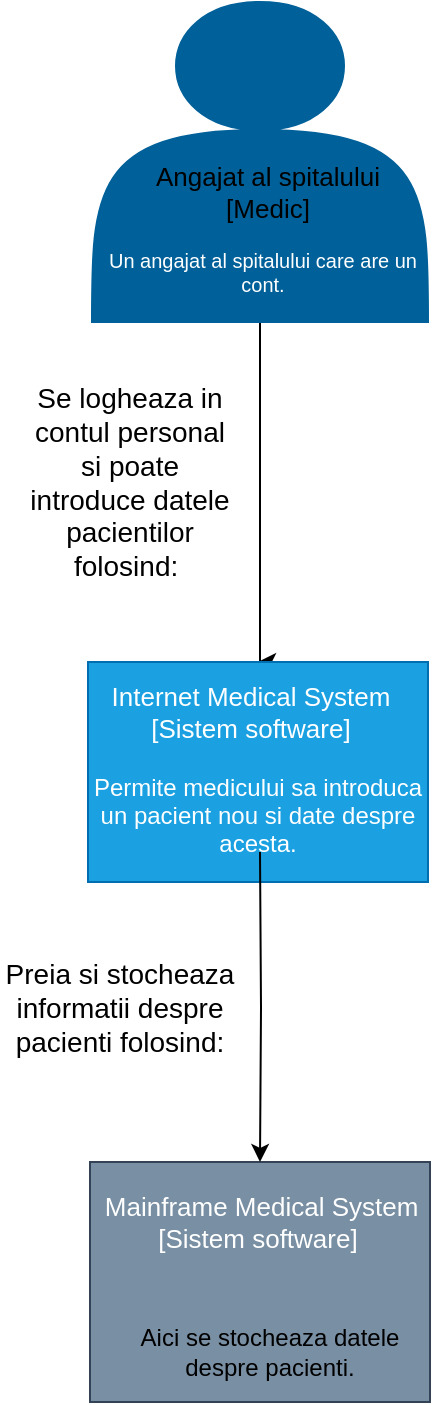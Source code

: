 <mxfile version="12.2.6" type="device" pages="3"><diagram id="5iR_Pse9yT532EaN5kwK" name="Context"><mxGraphModel dx="854" dy="429" grid="1" gridSize="10" guides="1" tooltips="1" connect="1" arrows="1" fold="1" page="1" pageScale="1" pageWidth="850" pageHeight="1100" math="0" shadow="0"><root><mxCell id="0"/><mxCell id="1" parent="0"/><mxCell id="A3nldjU91SrFY1ddSnld-18" style="edgeStyle=orthogonalEdgeStyle;rounded=0;orthogonalLoop=1;jettySize=auto;html=1;exitX=0.5;exitY=1;exitDx=0;exitDy=0;entryX=0.5;entryY=0;entryDx=0;entryDy=0;fontSize=13;fontColor=#FFFFFF;" parent="1" source="A3nldjU91SrFY1ddSnld-1" target="A3nldjU91SrFY1ddSnld-2" edge="1"><mxGeometry relative="1" as="geometry"><Array as="points"><mxPoint x="435" y="270"/><mxPoint x="435" y="270"/></Array></mxGeometry></mxCell><mxCell id="A3nldjU91SrFY1ddSnld-1" value="" style="shape=actor;whiteSpace=wrap;html=1;fillColor=#006099;strokeColor=#006099;fontColor=#ffffff;gradientColor=none;shadow=0;" parent="1" vertex="1"><mxGeometry x="351" width="168" height="160" as="geometry"/></mxCell><mxCell id="A3nldjU91SrFY1ddSnld-2" value="&lt;br&gt;&lt;br&gt;&lt;br&gt;Permite medicului sa introduca un pacient nou si date despre acesta." style="rounded=0;whiteSpace=wrap;html=1;fillColor=#1ba1e2;strokeColor=#006EAF;fontColor=#ffffff;" parent="1" vertex="1"><mxGeometry x="349" y="330" width="170" height="110" as="geometry"/></mxCell><mxCell id="A3nldjU91SrFY1ddSnld-3" value="" style="rounded=0;whiteSpace=wrap;html=1;fillColor=#798FA3;strokeColor=#314354;fontColor=#ffffff;" parent="1" vertex="1"><mxGeometry x="350" y="580" width="170" height="120" as="geometry"/></mxCell><mxCell id="A3nldjU91SrFY1ddSnld-6" value="Angajat al spitalului&lt;br&gt;[Medic]" style="text;html=1;strokeColor=none;fillColor=none;align=center;verticalAlign=middle;whiteSpace=wrap;rounded=0;shadow=0;fontSize=13;" parent="1" vertex="1"><mxGeometry x="370" y="70" width="138" height="50" as="geometry"/></mxCell><mxCell id="A3nldjU91SrFY1ddSnld-7" value="Un angajat al spitalului care are un cont." style="text;html=1;strokeColor=none;fillColor=none;align=center;verticalAlign=middle;whiteSpace=wrap;rounded=0;shadow=0;fontColor=#FFFFFF;fontSize=10;" parent="1" vertex="1"><mxGeometry x="354" y="120" width="165" height="30" as="geometry"/></mxCell><mxCell id="A3nldjU91SrFY1ddSnld-8" value="Internet Medical System&lt;br&gt;[Sistem software]" style="text;html=1;strokeColor=none;fillColor=none;align=center;verticalAlign=middle;whiteSpace=wrap;rounded=0;shadow=0;fontSize=13;fontColor=#FFFFFF;" parent="1" vertex="1"><mxGeometry x="356" y="350" width="149" height="10" as="geometry"/></mxCell><mxCell id="A3nldjU91SrFY1ddSnld-19" style="edgeStyle=orthogonalEdgeStyle;rounded=0;orthogonalLoop=1;jettySize=auto;html=1;entryX=0.5;entryY=0;entryDx=0;entryDy=0;fontSize=13;fontColor=#FFFFFF;" parent="1" target="A3nldjU91SrFY1ddSnld-3" edge="1"><mxGeometry relative="1" as="geometry"><mxPoint x="435" y="425" as="sourcePoint"/></mxGeometry></mxCell><mxCell id="A3nldjU91SrFY1ddSnld-12" value="&amp;nbsp;Mainframe Medical System&lt;br&gt;[Sistem software]" style="text;html=1;strokeColor=none;fillColor=none;align=center;verticalAlign=middle;whiteSpace=wrap;rounded=0;shadow=0;fontSize=13;fontColor=#FFFFFF;" parent="1" vertex="1"><mxGeometry x="349" y="590" width="170" height="40" as="geometry"/></mxCell><mxCell id="A3nldjU91SrFY1ddSnld-30" value="Se logheaza in contul personal si poate introduce datele pacientilor folosind:&amp;nbsp;" style="text;html=1;strokeColor=none;fillColor=none;align=center;verticalAlign=middle;whiteSpace=wrap;rounded=0;shadow=0;fontSize=14;fontColor=#000000;" parent="1" vertex="1"><mxGeometry x="315" y="202.5" width="110" height="75" as="geometry"/></mxCell><mxCell id="A3nldjU91SrFY1ddSnld-32" value="Preia si stocheaza informatii despre pacienti folosind:" style="text;html=1;strokeColor=none;fillColor=none;align=center;verticalAlign=middle;whiteSpace=wrap;rounded=0;shadow=0;fontSize=14;fontColor=#000000;" parent="1" vertex="1"><mxGeometry x="305" y="482.5" width="120" height="40" as="geometry"/></mxCell><mxCell id="P98qiodETCv6TaypHY2X-1" value="Aici se stocheaza datele despre pacienti." style="text;html=1;strokeColor=none;fillColor=none;align=center;verticalAlign=middle;whiteSpace=wrap;rounded=0;" vertex="1" parent="1"><mxGeometry x="370" y="660" width="140" height="30" as="geometry"/></mxCell></root></mxGraphModel></diagram><diagram name="Container" id="M-k7rPEho-JzsTctESgU"><mxGraphModel dx="2205" dy="1853" grid="1" gridSize="10" guides="1" tooltips="1" connect="1" arrows="1" fold="1" page="1" pageScale="1" pageWidth="850" pageHeight="1100" math="0" shadow="0"><root><mxCell id="ddfkY31VcKpgXVbiMTNV-0"/><mxCell id="ddfkY31VcKpgXVbiMTNV-1" parent="ddfkY31VcKpgXVbiMTNV-0"/><mxCell id="ddfkY31VcKpgXVbiMTNV-3" value="" style="shape=actor;whiteSpace=wrap;html=1;fillColor=#006099;strokeColor=#006099;fontColor=#ffffff;gradientColor=none;shadow=0;" parent="ddfkY31VcKpgXVbiMTNV-1" vertex="1"><mxGeometry x="170" y="-40" width="169" height="150" as="geometry"/></mxCell><mxCell id="ddfkY31VcKpgXVbiMTNV-4" value="" style="rounded=0;whiteSpace=wrap;html=1;fillColor=#1ba1e2;strokeColor=#006EAF;fontColor=#ffffff;" parent="ddfkY31VcKpgXVbiMTNV-1" vertex="1"><mxGeometry x="353.5" y="470" width="170" height="110" as="geometry"/></mxCell><mxCell id="ddfkY31VcKpgXVbiMTNV-5" value="" style="rounded=0;whiteSpace=wrap;html=1;fillColor=#798FA3;strokeColor=#314354;fontColor=#ffffff;" parent="ddfkY31VcKpgXVbiMTNV-1" vertex="1"><mxGeometry x="680" y="485" width="170" height="120" as="geometry"/></mxCell><mxCell id="ddfkY31VcKpgXVbiMTNV-7" value="&lt;font color=&quot;#ffffff&quot; style=&quot;font-size: 13px;&quot;&gt;Company Employee&lt;br style=&quot;font-size: 13px;&quot;&gt;[Person]&lt;br style=&quot;font-size: 13px;&quot;&gt;&lt;/font&gt;" style="text;html=1;strokeColor=none;fillColor=none;align=center;verticalAlign=middle;whiteSpace=wrap;rounded=0;shadow=0;fontSize=13;" parent="ddfkY31VcKpgXVbiMTNV-1" vertex="1"><mxGeometry x="185.5" y="20" width="138" height="50" as="geometry"/></mxCell><mxCell id="ddfkY31VcKpgXVbiMTNV-8" value="An employee of the company with personal account" style="text;html=1;strokeColor=none;fillColor=none;align=center;verticalAlign=middle;whiteSpace=wrap;rounded=0;shadow=0;fontColor=#FFFFFF;fontSize=10;" parent="ddfkY31VcKpgXVbiMTNV-1" vertex="1"><mxGeometry x="177.5" y="70" width="165" height="30" as="geometry"/></mxCell><mxCell id="ddfkY31VcKpgXVbiMTNV-12" value="Mainframe Medical System&lt;br&gt;[Software System]" style="text;html=1;strokeColor=none;fillColor=none;align=center;verticalAlign=middle;whiteSpace=wrap;rounded=0;shadow=0;fontSize=13;fontColor=#FFFFFF;" parent="ddfkY31VcKpgXVbiMTNV-1" vertex="1"><mxGeometry x="680" y="495" width="170" height="40" as="geometry"/></mxCell><mxCell id="ddfkY31VcKpgXVbiMTNV-13" value="Stores all the information about employees, accounts, sick leaves, etc." style="text;html=1;strokeColor=none;fillColor=none;align=center;verticalAlign=middle;whiteSpace=wrap;rounded=0;shadow=0;fontSize=10;fontColor=#FFFFFF;" parent="ddfkY31VcKpgXVbiMTNV-1" vertex="1"><mxGeometry x="685" y="545" width="160" height="50" as="geometry"/></mxCell><mxCell id="ddfkY31VcKpgXVbiMTNV-14" value="E-mail System&lt;br style=&quot;font-size: 13px;&quot;&gt;[Software System]" style="text;html=1;strokeColor=none;fillColor=none;align=center;verticalAlign=middle;whiteSpace=wrap;rounded=0;shadow=0;fontSize=13;fontColor=#FFFFFF;" parent="ddfkY31VcKpgXVbiMTNV-1" vertex="1"><mxGeometry x="705" y="170" width="110" height="20" as="geometry"/></mxCell><mxCell id="ddfkY31VcKpgXVbiMTNV-18" value="&lt;font style=&quot;font-size: 12px&quot;&gt;Views account details and take sick leave using&lt;/font&gt;" style="text;html=1;strokeColor=none;fillColor=none;align=center;verticalAlign=middle;whiteSpace=wrap;rounded=0;shadow=0;fontSize=14;fontColor=#000000;" parent="ddfkY31VcKpgXVbiMTNV-1" vertex="1"><mxGeometry x="371" y="142.5" width="107" height="75" as="geometry"/></mxCell><mxCell id="ZtqqI10viHrYQgsUtROz-1" value="" style="rounded=0;whiteSpace=wrap;html=1;fillColor=#1ba1e2;strokeColor=#006EAF;fontColor=#ffffff;" parent="ddfkY31VcKpgXVbiMTNV-1" vertex="1"><mxGeometry x="355.5" y="660" width="170" height="110" as="geometry"/></mxCell><mxCell id="ZtqqI10viHrYQgsUtROz-2" value="" style="rounded=0;whiteSpace=wrap;html=1;fillColor=#1ba1e2;strokeColor=#006EAF;fontColor=#ffffff;" parent="ddfkY31VcKpgXVbiMTNV-1" vertex="1"><mxGeometry x="350" y="275" width="170" height="110" as="geometry"/></mxCell><mxCell id="ZtqqI10viHrYQgsUtROz-3" value="" style="rounded=0;whiteSpace=wrap;html=1;fillColor=#1ba1e2;strokeColor=#006EAF;fontColor=#ffffff;" parent="ddfkY31VcKpgXVbiMTNV-1" vertex="1"><mxGeometry x="10" y="275" width="170" height="110" as="geometry"/></mxCell><mxCell id="ZtqqI10viHrYQgsUtROz-4" value="" style="shape=cylinder;whiteSpace=wrap;html=1;boundedLbl=1;backgroundOutline=1;strokeColor=#FFFFFF;fillColor=#1BA1E2;" parent="ddfkY31VcKpgXVbiMTNV-1" vertex="1"><mxGeometry x="-10" y="580" width="190" height="120" as="geometry"/></mxCell><mxCell id="ZtqqI10viHrYQgsUtROz-5" value="&lt;font color=&quot;#ffffff&quot; style=&quot;font-size: 13px&quot;&gt;Web Application&lt;br&gt;[Container:]&lt;/font&gt;" style="text;html=1;strokeColor=none;fillColor=none;align=center;verticalAlign=middle;whiteSpace=wrap;rounded=0;" parent="ddfkY31VcKpgXVbiMTNV-1" vertex="1"><mxGeometry x="10" y="290" width="160" height="30" as="geometry"/></mxCell><mxCell id="ZtqqI10viHrYQgsUtROz-6" value="&lt;span style=&quot;font-size: 13px&quot;&gt;&lt;font color=&quot;#ffffff&quot;&gt;Database&lt;/font&gt;&lt;/span&gt;" style="text;html=1;strokeColor=none;fillColor=none;align=center;verticalAlign=middle;whiteSpace=wrap;rounded=0;" parent="ddfkY31VcKpgXVbiMTNV-1" vertex="1"><mxGeometry x="-42.5" y="580" width="255" height="30" as="geometry"/></mxCell><mxCell id="ZtqqI10viHrYQgsUtROz-7" value="&lt;font color=&quot;#ffffff&quot;&gt;Worker&lt;/font&gt;" style="text;html=1;strokeColor=none;fillColor=none;align=center;verticalAlign=middle;whiteSpace=wrap;rounded=0;" parent="ddfkY31VcKpgXVbiMTNV-1" vertex="1"><mxGeometry x="411.5" y="680" width="59" height="20" as="geometry"/></mxCell><mxCell id="ZtqqI10viHrYQgsUtROz-8" value="&lt;font color=&quot;#ffffff&quot;&gt;API Application&lt;br&gt;[Container:]&lt;/font&gt;" style="text;html=1;strokeColor=none;fillColor=none;align=center;verticalAlign=middle;whiteSpace=wrap;rounded=0;" parent="ddfkY31VcKpgXVbiMTNV-1" vertex="1"><mxGeometry x="376" y="485" width="121" height="20" as="geometry"/></mxCell><mxCell id="ZtqqI10viHrYQgsUtROz-9" value="&lt;font color=&quot;#ffffff&quot;&gt;Single-Page Application&lt;br&gt;[Container: JavaScript]&lt;/font&gt;" style="text;html=1;strokeColor=none;fillColor=none;align=center;verticalAlign=middle;whiteSpace=wrap;rounded=0;" parent="ddfkY31VcKpgXVbiMTNV-1" vertex="1"><mxGeometry x="355.5" y="295" width="150" height="20" as="geometry"/></mxCell><mxCell id="ZtqqI10viHrYQgsUtROz-13" value="&lt;font color=&quot;#ffffff&quot; style=&quot;font-size: 10px&quot;&gt;&lt;br&gt;&lt;span&gt;[Container: Relational Database Schema]&lt;/span&gt;&lt;/font&gt;" style="text;html=1;strokeColor=none;fillColor=none;align=center;verticalAlign=middle;whiteSpace=wrap;rounded=0;" parent="ddfkY31VcKpgXVbiMTNV-1" vertex="1"><mxGeometry x="-10" y="607.5" width="195" height="25" as="geometry"/></mxCell><mxCell id="ZtqqI10viHrYQgsUtROz-15" value="" style="endArrow=none;dashed=1;html=1;" parent="ddfkY31VcKpgXVbiMTNV-1" edge="1"><mxGeometry width="50" height="50" relative="1" as="geometry"><mxPoint x="-120" y="800" as="sourcePoint"/><mxPoint x="-120" y="240" as="targetPoint"/></mxGeometry></mxCell><mxCell id="ZtqqI10viHrYQgsUtROz-16" value="" style="endArrow=none;dashed=1;html=1;" parent="ddfkY31VcKpgXVbiMTNV-1" edge="1"><mxGeometry width="50" height="50" relative="1" as="geometry"><mxPoint x="-120" y="800" as="sourcePoint"/><mxPoint x="560" y="800" as="targetPoint"/></mxGeometry></mxCell><mxCell id="ZtqqI10viHrYQgsUtROz-17" value="" style="endArrow=none;dashed=1;html=1;" parent="ddfkY31VcKpgXVbiMTNV-1" edge="1"><mxGeometry width="50" height="50" relative="1" as="geometry"><mxPoint x="560" y="800" as="sourcePoint"/><mxPoint x="560" y="240" as="targetPoint"/></mxGeometry></mxCell><mxCell id="ZtqqI10viHrYQgsUtROz-21" value="" style="endArrow=none;dashed=1;html=1;" parent="ddfkY31VcKpgXVbiMTNV-1" edge="1"><mxGeometry width="50" height="50" relative="1" as="geometry"><mxPoint x="-120" y="240" as="sourcePoint"/><mxPoint x="560" y="240" as="targetPoint"/></mxGeometry></mxCell><mxCell id="ZtqqI10viHrYQgsUtROz-23" value="Use" style="endArrow=open;endSize=12;dashed=1;html=1;fontSize=13;fontColor=#FFFFFF;entryX=0.5;entryY=0;entryDx=0;entryDy=0;exitX=0.25;exitY=1;exitDx=0;exitDy=0;" parent="ddfkY31VcKpgXVbiMTNV-1" source="ddfkY31VcKpgXVbiMTNV-3" target="ZtqqI10viHrYQgsUtROz-3" edge="1"><mxGeometry width="160" relative="1" as="geometry"><mxPoint x="180" y="120" as="sourcePoint"/><mxPoint x="30" y="101" as="targetPoint"/></mxGeometry></mxCell><mxCell id="ZtqqI10viHrYQgsUtROz-24" value="Use" style="endArrow=open;endSize=12;dashed=1;html=1;fontSize=13;fontColor=#FFFFFF;entryX=0.5;entryY=0;entryDx=0;entryDy=0;exitX=0.75;exitY=1;exitDx=0;exitDy=0;" parent="ddfkY31VcKpgXVbiMTNV-1" source="ddfkY31VcKpgXVbiMTNV-3" target="ZtqqI10viHrYQgsUtROz-2" edge="1"><mxGeometry width="160" relative="1" as="geometry"><mxPoint x="200.956" y="124.05" as="sourcePoint"/><mxPoint x="105" y="285" as="targetPoint"/></mxGeometry></mxCell><mxCell id="ZtqqI10viHrYQgsUtROz-25" value="Use" style="endArrow=open;endSize=12;dashed=1;html=1;fontSize=13;fontColor=#FFFFFF;entryX=0;entryY=0.5;entryDx=0;entryDy=0;exitX=1;exitY=0.5;exitDx=0;exitDy=0;" parent="ddfkY31VcKpgXVbiMTNV-1" source="ZtqqI10viHrYQgsUtROz-3" target="ZtqqI10viHrYQgsUtROz-2" edge="1"><mxGeometry width="160" relative="1" as="geometry"><mxPoint x="306.5" y="350" as="sourcePoint"/><mxPoint x="223.5" y="520" as="targetPoint"/></mxGeometry></mxCell><mxCell id="ZtqqI10viHrYQgsUtROz-26" value="Use" style="endArrow=open;endSize=12;dashed=1;html=1;fontSize=13;fontColor=#FFFFFF;exitX=0.5;exitY=1;exitDx=0;exitDy=0;" parent="ddfkY31VcKpgXVbiMTNV-1" source="ZtqqI10viHrYQgsUtROz-2" target="ddfkY31VcKpgXVbiMTNV-4" edge="1"><mxGeometry width="160" relative="1" as="geometry"><mxPoint x="200" y="414.5" as="sourcePoint"/><mxPoint x="370" y="414.5" as="targetPoint"/></mxGeometry></mxCell><mxCell id="ZtqqI10viHrYQgsUtROz-27" value="Use" style="endArrow=open;endSize=12;dashed=1;html=1;fontSize=13;fontColor=#FFFFFF;exitX=0.5;exitY=1;exitDx=0;exitDy=0;" parent="ddfkY31VcKpgXVbiMTNV-1" source="ddfkY31VcKpgXVbiMTNV-4" target="ZtqqI10viHrYQgsUtROz-1" edge="1"><mxGeometry width="160" relative="1" as="geometry"><mxPoint x="350" y="627" as="sourcePoint"/><mxPoint x="520" y="627" as="targetPoint"/></mxGeometry></mxCell><mxCell id="ZtqqI10viHrYQgsUtROz-28" value="Use" style="endArrow=open;endSize=12;dashed=1;html=1;fontSize=13;fontColor=#FFFFFF;entryX=1;entryY=0.5;entryDx=0;entryDy=0;exitX=0;exitY=0.5;exitDx=0;exitDy=0;" parent="ddfkY31VcKpgXVbiMTNV-1" source="ZtqqI10viHrYQgsUtROz-1" target="ZtqqI10viHrYQgsUtROz-4" edge="1"><mxGeometry width="160" relative="1" as="geometry"><mxPoint x="130" y="560" as="sourcePoint"/><mxPoint x="300" y="560" as="targetPoint"/></mxGeometry></mxCell><mxCell id="ZtqqI10viHrYQgsUtROz-30" value="Visits hrmedical.com" style="text;html=1;strokeColor=none;fillColor=none;align=center;verticalAlign=middle;whiteSpace=wrap;rounded=0;" parent="ddfkY31VcKpgXVbiMTNV-1" vertex="1"><mxGeometry x="95" y="150" width="40" height="20" as="geometry"/></mxCell><mxCell id="ZtqqI10viHrYQgsUtROz-31" value="&lt;font color=&quot;#ffffff&quot; style=&quot;font-size: 10px&quot;&gt;Delivers the static content and the company medical single page application&lt;/font&gt;" style="text;html=1;strokeColor=none;fillColor=none;align=center;verticalAlign=middle;whiteSpace=wrap;rounded=0;" parent="ddfkY31VcKpgXVbiMTNV-1" vertex="1"><mxGeometry x="5" y="340" width="180" height="20" as="geometry"/></mxCell><mxCell id="ZtqqI10viHrYQgsUtROz-32" value="&lt;font style=&quot;font-size: 10px&quot;&gt;Delivers to the employee's web browser&lt;/font&gt;" style="text;html=1;strokeColor=none;fillColor=none;align=center;verticalAlign=middle;whiteSpace=wrap;rounded=0;" parent="ddfkY31VcKpgXVbiMTNV-1" vertex="1"><mxGeometry x="227.5" y="340" width="75" height="20" as="geometry"/></mxCell><mxCell id="ZtqqI10viHrYQgsUtROz-33" value="&lt;font style=&quot;font-size: 10px&quot; color=&quot;#ffffff&quot;&gt;Provides all the company medical functionality to employee via his web browser&lt;/font&gt;" style="text;html=1;strokeColor=none;fillColor=none;align=center;verticalAlign=middle;whiteSpace=wrap;rounded=0;" parent="ddfkY31VcKpgXVbiMTNV-1" vertex="1"><mxGeometry x="369" y="340" width="139" height="20" as="geometry"/></mxCell><mxCell id="ZtqqI10viHrYQgsUtROz-34" value="Makes API calls to" style="text;html=1;strokeColor=none;fillColor=none;align=center;verticalAlign=middle;whiteSpace=wrap;rounded=0;" parent="ddfkY31VcKpgXVbiMTNV-1" vertex="1"><mxGeometry x="359" y="415" width="66" height="20" as="geometry"/></mxCell><mxCell id="ZtqqI10viHrYQgsUtROz-35" value="&lt;font style=&quot;font-size: 10px&quot; color=&quot;#ffffff&quot;&gt;Provides company medical functionality via a JSON API&lt;/font&gt;" style="text;html=1;strokeColor=none;fillColor=none;align=center;verticalAlign=middle;whiteSpace=wrap;rounded=0;" parent="ddfkY31VcKpgXVbiMTNV-1" vertex="1"><mxGeometry x="374" y="525" width="129" height="30" as="geometry"/></mxCell><mxCell id="ZtqqI10viHrYQgsUtROz-36" value="Reads from and writes to" style="text;html=1;strokeColor=none;fillColor=none;align=center;verticalAlign=middle;whiteSpace=wrap;rounded=0;" parent="ddfkY31VcKpgXVbiMTNV-1" vertex="1"><mxGeometry x="353.5" y="607.5" width="75" height="20" as="geometry"/></mxCell><mxCell id="ZtqqI10viHrYQgsUtROz-37" value="Stores" style="text;html=1;strokeColor=none;fillColor=none;align=center;verticalAlign=middle;whiteSpace=wrap;rounded=0;" parent="ddfkY31VcKpgXVbiMTNV-1" vertex="1"><mxGeometry x="217" y="688" width="75" height="24" as="geometry"/></mxCell><mxCell id="ZtqqI10viHrYQgsUtROz-38" value="&lt;font color=&quot;#ffffff&quot; style=&quot;font-size: 10px&quot;&gt;Stores user registration information, hashed authentication credentials, access logs, etc&lt;/font&gt;" style="text;html=1;strokeColor=none;fillColor=none;align=center;verticalAlign=middle;whiteSpace=wrap;rounded=0;" parent="ddfkY31VcKpgXVbiMTNV-1" vertex="1"><mxGeometry x="-3" y="650" width="176" height="30" as="geometry"/></mxCell><mxCell id="ZtqqI10viHrYQgsUtROz-39" value="Use" style="endArrow=open;endSize=12;dashed=1;html=1;fontSize=13;fontColor=#FFFFFF;exitX=1;exitY=0.75;exitDx=0;exitDy=0;entryX=0;entryY=0.5;entryDx=0;entryDy=0;" parent="ddfkY31VcKpgXVbiMTNV-1" source="ddfkY31VcKpgXVbiMTNV-4" target="ddfkY31VcKpgXVbiMTNV-5" edge="1"><mxGeometry width="160" relative="1" as="geometry"><mxPoint x="600" y="550" as="sourcePoint"/><mxPoint x="601.185" y="630" as="targetPoint"/></mxGeometry></mxCell><mxCell id="ZtqqI10viHrYQgsUtROz-40" value="Makes API calls to" style="text;html=1;strokeColor=none;fillColor=none;align=center;verticalAlign=middle;whiteSpace=wrap;rounded=0;" parent="ddfkY31VcKpgXVbiMTNV-1" vertex="1"><mxGeometry x="570" y="520" width="60" height="20" as="geometry"/></mxCell></root></mxGraphModel></diagram><diagram name="Component" id="600mYljNPZQfet5mQbcK"><mxGraphModel dx="2543" dy="942" grid="1" gridSize="10" guides="1" tooltips="1" connect="1" arrows="1" fold="1" page="1" pageScale="1" pageWidth="850" pageHeight="1100" math="0" shadow="0"><root><mxCell id="HL2cK0d6g7ABv9OWsh5L-0"/><mxCell id="HL2cK0d6g7ABv9OWsh5L-1" parent="HL2cK0d6g7ABv9OWsh5L-0"/><mxCell id="HL2cK0d6g7ABv9OWsh5L-3" value="" style="rounded=0;whiteSpace=wrap;html=1;fillColor=#1ba1e2;strokeColor=#006EAF;fontColor=#ffffff;" parent="HL2cK0d6g7ABv9OWsh5L-1" vertex="1"><mxGeometry x="330" y="330" width="170" height="110" as="geometry"/></mxCell><mxCell id="HL2cK0d6g7ABv9OWsh5L-4" value="" style="rounded=0;whiteSpace=wrap;html=1;fillColor=#798FA3;strokeColor=#314354;fontColor=#ffffff;" parent="HL2cK0d6g7ABv9OWsh5L-1" vertex="1"><mxGeometry x="330" y="820" width="170" height="120" as="geometry"/></mxCell><mxCell id="HL2cK0d6g7ABv9OWsh5L-8" value="Mainframe Medical System&lt;br&gt;[Software System]" style="text;html=1;strokeColor=none;fillColor=none;align=center;verticalAlign=middle;whiteSpace=wrap;rounded=0;shadow=0;fontSize=13;fontColor=#FFFFFF;" parent="HL2cK0d6g7ABv9OWsh5L-1" vertex="1"><mxGeometry x="330" y="835" width="170" height="40" as="geometry"/></mxCell><mxCell id="HL2cK0d6g7ABv9OWsh5L-9" value="Stores all the information about employees, accounts, sick leaves, etc." style="text;html=1;strokeColor=none;fillColor=none;align=center;verticalAlign=middle;whiteSpace=wrap;rounded=0;shadow=0;fontSize=10;fontColor=#FFFFFF;" parent="HL2cK0d6g7ABv9OWsh5L-1" vertex="1"><mxGeometry x="335.5" y="880" width="160" height="50" as="geometry"/></mxCell><mxCell id="HL2cK0d6g7ABv9OWsh5L-17" value="" style="rounded=0;whiteSpace=wrap;html=1;fillColor=#1ba1e2;strokeColor=#006EAF;fontColor=#ffffff;" parent="HL2cK0d6g7ABv9OWsh5L-1" vertex="1"><mxGeometry x="-60" y="820" width="170" height="110" as="geometry"/></mxCell><mxCell id="HL2cK0d6g7ABv9OWsh5L-18" value="" style="rounded=0;whiteSpace=wrap;html=1;fillColor=#1ba1e2;strokeColor=#006EAF;fontColor=#ffffff;" parent="HL2cK0d6g7ABv9OWsh5L-1" vertex="1"><mxGeometry x="330" y="20" width="170" height="110" as="geometry"/></mxCell><mxCell id="HL2cK0d6g7ABv9OWsh5L-19" value="" style="rounded=0;whiteSpace=wrap;html=1;fillColor=#1ba1e2;strokeColor=#006EAF;fontColor=#ffffff;" parent="HL2cK0d6g7ABv9OWsh5L-1" vertex="1"><mxGeometry x="-50" y="20" width="170" height="110" as="geometry"/></mxCell><mxCell id="HL2cK0d6g7ABv9OWsh5L-20" value="" style="shape=cylinder;whiteSpace=wrap;html=1;boundedLbl=1;backgroundOutline=1;strokeColor=#FFFFFF;fillColor=#1BA1E2;" parent="HL2cK0d6g7ABv9OWsh5L-1" vertex="1"><mxGeometry x="-320" y="820" width="190" height="120" as="geometry"/></mxCell><mxCell id="HL2cK0d6g7ABv9OWsh5L-21" value="&lt;font color=&quot;#ffffff&quot; style=&quot;font-size: 13px&quot;&gt;Web Application&lt;br&gt;[Container:]&lt;/font&gt;" style="text;html=1;strokeColor=none;fillColor=none;align=center;verticalAlign=middle;whiteSpace=wrap;rounded=0;" parent="HL2cK0d6g7ABv9OWsh5L-1" vertex="1"><mxGeometry x="-50" y="30" width="160" height="30" as="geometry"/></mxCell><mxCell id="HL2cK0d6g7ABv9OWsh5L-22" value="&lt;span style=&quot;font-size: 13px&quot;&gt;&lt;font color=&quot;#ffffff&quot;&gt;Database&lt;/font&gt;&lt;/span&gt;" style="text;html=1;strokeColor=none;fillColor=none;align=center;verticalAlign=middle;whiteSpace=wrap;rounded=0;" parent="HL2cK0d6g7ABv9OWsh5L-1" vertex="1"><mxGeometry x="-360" y="820" width="255" height="30" as="geometry"/></mxCell><mxCell id="HL2cK0d6g7ABv9OWsh5L-23" value="&lt;font color=&quot;#ffffff&quot;&gt;Worker&lt;/font&gt;" style="text;html=1;strokeColor=none;fillColor=none;align=center;verticalAlign=middle;whiteSpace=wrap;rounded=0;" parent="HL2cK0d6g7ABv9OWsh5L-1" vertex="1"><mxGeometry x="-4.5" y="855" width="59" height="20" as="geometry"/></mxCell><mxCell id="HL2cK0d6g7ABv9OWsh5L-25" value="&lt;font color=&quot;#ffffff&quot;&gt;Single-Page Application&lt;br&gt;[Container: JavaScript]&lt;/font&gt;" style="text;html=1;strokeColor=none;fillColor=none;align=center;verticalAlign=middle;whiteSpace=wrap;rounded=0;" parent="HL2cK0d6g7ABv9OWsh5L-1" vertex="1"><mxGeometry x="345.5" y="30" width="150" height="20" as="geometry"/></mxCell><mxCell id="HL2cK0d6g7ABv9OWsh5L-26" value="&lt;font color=&quot;#ffffff&quot; style=&quot;font-size: 10px&quot;&gt;&lt;br&gt;&lt;span&gt;[Container: Relational Database Schema]&lt;/span&gt;&lt;/font&gt;" style="text;html=1;strokeColor=none;fillColor=none;align=center;verticalAlign=middle;whiteSpace=wrap;rounded=0;" parent="HL2cK0d6g7ABv9OWsh5L-1" vertex="1"><mxGeometry x="-320" y="846.5" width="195" height="25" as="geometry"/></mxCell><mxCell id="HL2cK0d6g7ABv9OWsh5L-27" value="" style="endArrow=none;dashed=1;html=1;" parent="HL2cK0d6g7ABv9OWsh5L-1" edge="1"><mxGeometry width="50" height="50" relative="1" as="geometry"><mxPoint x="-120" y="800" as="sourcePoint"/><mxPoint x="-120" y="240" as="targetPoint"/></mxGeometry></mxCell><mxCell id="HL2cK0d6g7ABv9OWsh5L-28" value="" style="endArrow=none;dashed=1;html=1;" parent="HL2cK0d6g7ABv9OWsh5L-1" edge="1"><mxGeometry width="50" height="50" relative="1" as="geometry"><mxPoint x="-120" y="800" as="sourcePoint"/><mxPoint x="560" y="800" as="targetPoint"/></mxGeometry></mxCell><mxCell id="HL2cK0d6g7ABv9OWsh5L-29" value="" style="endArrow=none;dashed=1;html=1;" parent="HL2cK0d6g7ABv9OWsh5L-1" edge="1"><mxGeometry width="50" height="50" relative="1" as="geometry"><mxPoint x="560" y="800" as="sourcePoint"/><mxPoint x="560" y="240" as="targetPoint"/></mxGeometry></mxCell><mxCell id="HL2cK0d6g7ABv9OWsh5L-30" value="" style="endArrow=none;dashed=1;html=1;" parent="HL2cK0d6g7ABv9OWsh5L-1" edge="1"><mxGeometry width="50" height="50" relative="1" as="geometry"><mxPoint x="-120" y="240" as="sourcePoint"/><mxPoint x="560" y="240" as="targetPoint"/></mxGeometry></mxCell><mxCell id="HL2cK0d6g7ABv9OWsh5L-33" value="Use" style="endArrow=open;endSize=12;dashed=1;html=1;fontSize=13;fontColor=#FFFFFF;entryX=0;entryY=0.5;entryDx=0;entryDy=0;exitX=1;exitY=0.5;exitDx=0;exitDy=0;" parent="HL2cK0d6g7ABv9OWsh5L-1" source="HL2cK0d6g7ABv9OWsh5L-19" target="HL2cK0d6g7ABv9OWsh5L-18" edge="1"><mxGeometry width="160" relative="1" as="geometry"><mxPoint x="306.5" y="350" as="sourcePoint"/><mxPoint x="223.5" y="520" as="targetPoint"/></mxGeometry></mxCell><mxCell id="HL2cK0d6g7ABv9OWsh5L-34" value="Use" style="endArrow=open;endSize=12;dashed=1;html=1;fontSize=13;fontColor=#FFFFFF;exitX=0.5;exitY=1;exitDx=0;exitDy=0;" parent="HL2cK0d6g7ABv9OWsh5L-1" source="HL2cK0d6g7ABv9OWsh5L-18" target="HL2cK0d6g7ABv9OWsh5L-3" edge="1"><mxGeometry width="160" relative="1" as="geometry"><mxPoint x="200" y="414.5" as="sourcePoint"/><mxPoint x="370" y="414.5" as="targetPoint"/></mxGeometry></mxCell><mxCell id="HL2cK0d6g7ABv9OWsh5L-35" value="Use" style="endArrow=open;endSize=12;dashed=1;html=1;fontSize=13;fontColor=#FFFFFF;exitX=0.5;exitY=1;exitDx=0;exitDy=0;" parent="HL2cK0d6g7ABv9OWsh5L-1" source="HL2cK0d6g7ABv9OWsh5L-55" target="HL2cK0d6g7ABv9OWsh5L-17" edge="1"><mxGeometry width="160" relative="1" as="geometry"><mxPoint x="350" y="627" as="sourcePoint"/><mxPoint x="520" y="627" as="targetPoint"/></mxGeometry></mxCell><mxCell id="HL2cK0d6g7ABv9OWsh5L-36" value="Use" style="endArrow=open;endSize=12;dashed=1;html=1;fontSize=13;fontColor=#FFFFFF;exitX=0.001;exitY=0.45;exitDx=0;exitDy=0;exitPerimeter=0;" parent="HL2cK0d6g7ABv9OWsh5L-1" source="HL2cK0d6g7ABv9OWsh5L-17" target="HL2cK0d6g7ABv9OWsh5L-20" edge="1"><mxGeometry width="160" relative="1" as="geometry"><mxPoint x="-100" y="860" as="sourcePoint"/><mxPoint x="300" y="560" as="targetPoint"/></mxGeometry></mxCell><mxCell id="HL2cK0d6g7ABv9OWsh5L-38" value="&lt;font color=&quot;#ffffff&quot; style=&quot;font-size: 10px&quot;&gt;Delivers the static content and the company medical single page application&lt;/font&gt;" style="text;html=1;strokeColor=none;fillColor=none;align=center;verticalAlign=middle;whiteSpace=wrap;rounded=0;" parent="HL2cK0d6g7ABv9OWsh5L-1" vertex="1"><mxGeometry x="-55" y="80" width="180" height="20" as="geometry"/></mxCell><mxCell id="HL2cK0d6g7ABv9OWsh5L-39" value="&lt;font style=&quot;font-size: 10px&quot;&gt;Delivers to the employee's web browser&lt;/font&gt;" style="text;html=1;strokeColor=none;fillColor=none;align=center;verticalAlign=middle;whiteSpace=wrap;rounded=0;" parent="HL2cK0d6g7ABv9OWsh5L-1" vertex="1"><mxGeometry x="198.5" y="95" width="75" height="20" as="geometry"/></mxCell><mxCell id="HL2cK0d6g7ABv9OWsh5L-40" value="&lt;font style=&quot;font-size: 10px&quot; color=&quot;#ffffff&quot;&gt;Provides all the company medical functionality to employee via his web browser&lt;/font&gt;" style="text;html=1;strokeColor=none;fillColor=none;align=center;verticalAlign=middle;whiteSpace=wrap;rounded=0;" parent="HL2cK0d6g7ABv9OWsh5L-1" vertex="1"><mxGeometry x="345.5" y="80" width="139" height="20" as="geometry"/></mxCell><mxCell id="HL2cK0d6g7ABv9OWsh5L-41" value="Makes API calls to" style="text;html=1;strokeColor=none;fillColor=none;align=center;verticalAlign=middle;whiteSpace=wrap;rounded=0;" parent="HL2cK0d6g7ABv9OWsh5L-1" vertex="1"><mxGeometry x="345.5" y="210" width="66" height="20" as="geometry"/></mxCell><mxCell id="HL2cK0d6g7ABv9OWsh5L-43" value="Reads from and writes to" style="text;html=1;strokeColor=none;fillColor=none;align=center;verticalAlign=middle;whiteSpace=wrap;rounded=0;" parent="HL2cK0d6g7ABv9OWsh5L-1" vertex="1"><mxGeometry x="35" y="724" width="75" height="20" as="geometry"/></mxCell><mxCell id="HL2cK0d6g7ABv9OWsh5L-44" value="Stores" style="text;html=1;strokeColor=none;fillColor=none;align=center;verticalAlign=middle;whiteSpace=wrap;rounded=0;" parent="HL2cK0d6g7ABv9OWsh5L-1" vertex="1"><mxGeometry x="-135" y="835" width="75" height="24" as="geometry"/></mxCell><mxCell id="HL2cK0d6g7ABv9OWsh5L-45" value="&lt;font color=&quot;#ffffff&quot; style=&quot;font-size: 10px&quot;&gt;Stores user registration information, hashed authentication credentials, access logs, etc&lt;/font&gt;" style="text;html=1;strokeColor=none;fillColor=none;align=center;verticalAlign=middle;whiteSpace=wrap;rounded=0;" parent="HL2cK0d6g7ABv9OWsh5L-1" vertex="1"><mxGeometry x="-313" y="890" width="176" height="30" as="geometry"/></mxCell><mxCell id="HL2cK0d6g7ABv9OWsh5L-46" value="Use" style="endArrow=open;endSize=12;dashed=1;html=1;fontSize=13;fontColor=#FFFFFF;exitX=0.5;exitY=1;exitDx=0;exitDy=0;" parent="HL2cK0d6g7ABv9OWsh5L-1" source="HL2cK0d6g7ABv9OWsh5L-54" target="HL2cK0d6g7ABv9OWsh5L-4" edge="1"><mxGeometry width="160" relative="1" as="geometry"><mxPoint x="600" y="550" as="sourcePoint"/><mxPoint x="601.185" y="630" as="targetPoint"/></mxGeometry></mxCell><mxCell id="HL2cK0d6g7ABv9OWsh5L-47" value="Uses&lt;br&gt;" style="text;html=1;strokeColor=none;fillColor=none;align=center;verticalAlign=middle;whiteSpace=wrap;rounded=0;" parent="HL2cK0d6g7ABv9OWsh5L-1" vertex="1"><mxGeometry x="424.5" y="725" width="60" height="20" as="geometry"/></mxCell><mxCell id="HL2cK0d6g7ABv9OWsh5L-53" value="" style="rounded=0;whiteSpace=wrap;html=1;fillColor=#1ba1e2;strokeColor=#006EAF;fontColor=#ffffff;" parent="HL2cK0d6g7ABv9OWsh5L-1" vertex="1"><mxGeometry x="-55" y="330" width="170" height="110" as="geometry"/></mxCell><mxCell id="HL2cK0d6g7ABv9OWsh5L-54" value="" style="rounded=0;whiteSpace=wrap;html=1;fillColor=#1ba1e2;strokeColor=#006EAF;fontColor=#ffffff;" parent="HL2cK0d6g7ABv9OWsh5L-1" vertex="1"><mxGeometry x="330" y="540" width="170" height="110" as="geometry"/></mxCell><mxCell id="HL2cK0d6g7ABv9OWsh5L-55" value="" style="rounded=0;whiteSpace=wrap;html=1;fillColor=#1ba1e2;strokeColor=#006EAF;fontColor=#ffffff;" parent="HL2cK0d6g7ABv9OWsh5L-1" vertex="1"><mxGeometry x="-55" y="537.5" width="170" height="110" as="geometry"/></mxCell><mxCell id="mgRr4T9W1JYQGYdtVp_D-1" value="&lt;font color=&quot;#ffffff&quot; style=&quot;font-size: 13px&quot;&gt;Sign In Controller&lt;br&gt;[Component:]&lt;/font&gt;" style="text;html=1;strokeColor=none;fillColor=none;align=center;verticalAlign=middle;whiteSpace=wrap;rounded=0;" parent="HL2cK0d6g7ABv9OWsh5L-1" vertex="1"><mxGeometry x="-30" y="350" width="110" height="20" as="geometry"/></mxCell><mxCell id="mgRr4T9W1JYQGYdtVp_D-2" value="&lt;font color=&quot;#ffffff&quot; style=&quot;font-size: 13px&quot;&gt;Security Component&lt;br&gt;[Component:]&lt;/font&gt;" style="text;html=1;strokeColor=none;fillColor=none;align=center;verticalAlign=middle;whiteSpace=wrap;rounded=0;" parent="HL2cK0d6g7ABv9OWsh5L-1" vertex="1"><mxGeometry x="-30" y="550" width="120" height="20" as="geometry"/></mxCell><mxCell id="mgRr4T9W1JYQGYdtVp_D-3" value="&lt;font color=&quot;#ffffff&quot; style=&quot;font-size: 13px&quot;&gt;Employee Account Summary Controller&lt;br&gt;[Component:]&lt;/font&gt;" style="text;html=1;strokeColor=none;fillColor=none;align=center;verticalAlign=middle;whiteSpace=wrap;rounded=0;" parent="HL2cK0d6g7ABv9OWsh5L-1" vertex="1"><mxGeometry x="320.5" y="350" width="189" height="20" as="geometry"/></mxCell><mxCell id="mgRr4T9W1JYQGYdtVp_D-4" value="&lt;font color=&quot;#ffffff&quot; style=&quot;font-size: 13px&quot;&gt;Employee Account Data Controller&lt;br&gt;[Component:]&lt;/font&gt;" style="text;html=1;strokeColor=none;fillColor=none;align=center;verticalAlign=middle;whiteSpace=wrap;rounded=0;" parent="HL2cK0d6g7ABv9OWsh5L-1" vertex="1"><mxGeometry x="338" y="582.5" width="155" height="20" as="geometry"/></mxCell><mxCell id="mgRr4T9W1JYQGYdtVp_D-5" value="Use" style="endArrow=open;endSize=12;dashed=1;html=1;fontSize=13;fontColor=#FFFFFF;exitX=0.25;exitY=1;exitDx=0;exitDy=0;entryX=0.75;entryY=0;entryDx=0;entryDy=0;" parent="HL2cK0d6g7ABv9OWsh5L-1" source="HL2cK0d6g7ABv9OWsh5L-18" target="HL2cK0d6g7ABv9OWsh5L-53" edge="1"><mxGeometry width="160" relative="1" as="geometry"><mxPoint x="425" y="140" as="sourcePoint"/><mxPoint x="425" y="340" as="targetPoint"/></mxGeometry></mxCell><mxCell id="mgRr4T9W1JYQGYdtVp_D-6" value="Use" style="endArrow=open;endSize=12;dashed=1;html=1;fontSize=13;fontColor=#FFFFFF;exitX=0.465;exitY=1;exitDx=0;exitDy=0;exitPerimeter=0;entryX=0.5;entryY=0;entryDx=0;entryDy=0;" parent="HL2cK0d6g7ABv9OWsh5L-1" source="HL2cK0d6g7ABv9OWsh5L-53" target="HL2cK0d6g7ABv9OWsh5L-55" edge="1"><mxGeometry width="160" relative="1" as="geometry"><mxPoint x="240" y="490" as="sourcePoint"/><mxPoint x="260" y="650" as="targetPoint"/></mxGeometry></mxCell><mxCell id="mgRr4T9W1JYQGYdtVp_D-7" value="Use" style="endArrow=open;endSize=12;dashed=1;html=1;fontSize=13;fontColor=#FFFFFF;exitX=0;exitY=0.5;exitDx=0;exitDy=0;entryX=1;entryY=0.5;entryDx=0;entryDy=0;" parent="HL2cK0d6g7ABv9OWsh5L-1" source="HL2cK0d6g7ABv9OWsh5L-54" target="HL2cK0d6g7ABv9OWsh5L-55" edge="1"><mxGeometry width="160" relative="1" as="geometry"><mxPoint x="34.05" y="450" as="sourcePoint"/><mxPoint x="40" y="547.5" as="targetPoint"/></mxGeometry></mxCell><mxCell id="mgRr4T9W1JYQGYdtVp_D-8" value="Use" style="endArrow=open;endSize=12;dashed=1;html=1;fontSize=13;fontColor=#FFFFFF;" parent="HL2cK0d6g7ABv9OWsh5L-1" edge="1"><mxGeometry width="160" relative="1" as="geometry"><mxPoint x="531" y="75" as="sourcePoint"/><mxPoint x="531" y="600" as="targetPoint"/></mxGeometry></mxCell><mxCell id="mgRr4T9W1JYQGYdtVp_D-11" value="" style="endArrow=none;dashed=1;html=1;exitX=1;exitY=0.5;exitDx=0;exitDy=0;" parent="HL2cK0d6g7ABv9OWsh5L-1" source="HL2cK0d6g7ABv9OWsh5L-18" edge="1"><mxGeometry width="50" height="50" relative="1" as="geometry"><mxPoint x="540" y="110" as="sourcePoint"/><mxPoint x="530" y="75" as="targetPoint"/></mxGeometry></mxCell><mxCell id="mgRr4T9W1JYQGYdtVp_D-12" value="" style="endArrow=none;dashed=1;html=1;" parent="HL2cK0d6g7ABv9OWsh5L-1" edge="1"><mxGeometry width="50" height="50" relative="1" as="geometry"><mxPoint x="502" y="600" as="sourcePoint"/><mxPoint x="530" y="600" as="targetPoint"/></mxGeometry></mxCell><mxCell id="mgRr4T9W1JYQGYdtVp_D-13" value="Makes API calls to" style="text;html=1;strokeColor=none;fillColor=none;align=center;verticalAlign=middle;whiteSpace=wrap;rounded=0;" parent="HL2cK0d6g7ABv9OWsh5L-1" vertex="1"><mxGeometry x="540" y="200" width="66" height="20" as="geometry"/></mxCell><mxCell id="mgRr4T9W1JYQGYdtVp_D-14" value="Makes API calls to" style="text;html=1;strokeColor=none;fillColor=none;align=center;verticalAlign=middle;whiteSpace=wrap;rounded=0;" parent="HL2cK0d6g7ABv9OWsh5L-1" vertex="1"><mxGeometry x="170" y="200" width="66" height="20" as="geometry"/></mxCell><mxCell id="mgRr4T9W1JYQGYdtVp_D-15" value="&lt;font color=&quot;#ffffff&quot; style=&quot;font-size: 10px&quot;&gt;Allows users to sign in regardless of type&lt;/font&gt;" style="text;html=1;strokeColor=none;fillColor=none;align=center;verticalAlign=middle;whiteSpace=wrap;rounded=0;" parent="HL2cK0d6g7ABv9OWsh5L-1" vertex="1"><mxGeometry x="-45" y="390" width="150" height="20" as="geometry"/></mxCell><mxCell id="mgRr4T9W1JYQGYdtVp_D-16" value="&lt;font color=&quot;#ffffff&quot; style=&quot;font-size: 10px&quot;&gt;Provides functionality related to sign in, changing password, etc&lt;/font&gt;" style="text;html=1;strokeColor=none;fillColor=none;align=center;verticalAlign=middle;whiteSpace=wrap;rounded=0;" parent="HL2cK0d6g7ABv9OWsh5L-1" vertex="1"><mxGeometry x="-50" y="600" width="160" height="20" as="geometry"/></mxCell><mxCell id="mgRr4T9W1JYQGYdtVp_D-18" value="&lt;font color=&quot;#ffffff&quot; style=&quot;font-size: 10px&quot;&gt;Provides users with a summary of their company accounts&lt;/font&gt;" style="text;html=1;strokeColor=none;fillColor=none;align=center;verticalAlign=middle;whiteSpace=wrap;rounded=0;" parent="HL2cK0d6g7ABv9OWsh5L-1" vertex="1"><mxGeometry x="342" y="400" width="147" height="20" as="geometry"/></mxCell><mxCell id="mgRr4T9W1JYQGYdtVp_D-19" value="Uses" style="text;html=1;strokeColor=none;fillColor=none;align=center;verticalAlign=middle;whiteSpace=wrap;rounded=0;" parent="HL2cK0d6g7ABv9OWsh5L-1" vertex="1"><mxGeometry x="50" y="480" width="40" height="20" as="geometry"/></mxCell><mxCell id="mgRr4T9W1JYQGYdtVp_D-20" value="Uses" style="text;html=1;strokeColor=none;fillColor=none;align=center;verticalAlign=middle;whiteSpace=wrap;rounded=0;" parent="HL2cK0d6g7ABv9OWsh5L-1" vertex="1"><mxGeometry x="203" y="563" width="40" height="20" as="geometry"/></mxCell><mxCell id="4Mbom6g40C95Y3t2qXEu-1" value="Use" style="endArrow=open;endSize=12;dashed=1;html=1;fontSize=13;fontColor=#FFFFFF;exitX=0.5;exitY=1;exitDx=0;exitDy=0;entryX=1;entryY=0.25;entryDx=0;entryDy=0;" edge="1" parent="HL2cK0d6g7ABv9OWsh5L-1" source="HL2cK0d6g7ABv9OWsh5L-3" target="HL2cK0d6g7ABv9OWsh5L-55"><mxGeometry width="160" relative="1" as="geometry"><mxPoint x="340" y="605" as="sourcePoint"/><mxPoint x="125" y="602.5" as="targetPoint"/></mxGeometry></mxCell><mxCell id="4Mbom6g40C95Y3t2qXEu-2" value="Uses" style="text;html=1;strokeColor=none;fillColor=none;align=center;verticalAlign=middle;whiteSpace=wrap;rounded=0;" vertex="1" parent="HL2cK0d6g7ABv9OWsh5L-1"><mxGeometry x="243" y="470" width="40" height="20" as="geometry"/></mxCell></root></mxGraphModel></diagram></mxfile>